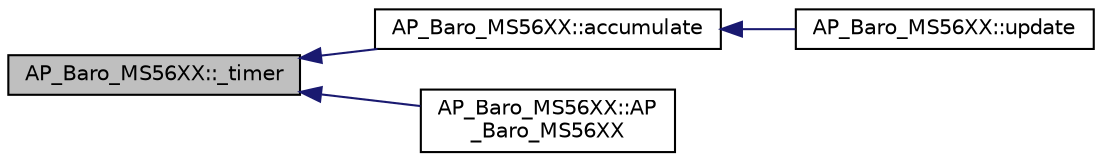 digraph "AP_Baro_MS56XX::_timer"
{
 // INTERACTIVE_SVG=YES
  edge [fontname="Helvetica",fontsize="10",labelfontname="Helvetica",labelfontsize="10"];
  node [fontname="Helvetica",fontsize="10",shape=record];
  rankdir="LR";
  Node1 [label="AP_Baro_MS56XX::_timer",height=0.2,width=0.4,color="black", fillcolor="grey75", style="filled", fontcolor="black"];
  Node1 -> Node2 [dir="back",color="midnightblue",fontsize="10",style="solid",fontname="Helvetica"];
  Node2 [label="AP_Baro_MS56XX::accumulate",height=0.2,width=0.4,color="black", fillcolor="white", style="filled",URL="$classAP__Baro__MS56XX.html#a7951c11b5bb3d4239e0e1c0d51973532"];
  Node2 -> Node3 [dir="back",color="midnightblue",fontsize="10",style="solid",fontname="Helvetica"];
  Node3 [label="AP_Baro_MS56XX::update",height=0.2,width=0.4,color="black", fillcolor="white", style="filled",URL="$classAP__Baro__MS56XX.html#a4889a37ba66d884332e79a010c4ea5fc"];
  Node1 -> Node4 [dir="back",color="midnightblue",fontsize="10",style="solid",fontname="Helvetica"];
  Node4 [label="AP_Baro_MS56XX::AP\l_Baro_MS56XX",height=0.2,width=0.4,color="black", fillcolor="white", style="filled",URL="$classAP__Baro__MS56XX.html#af56400c21e9cfbadf82c495a7da0aab3"];
}

